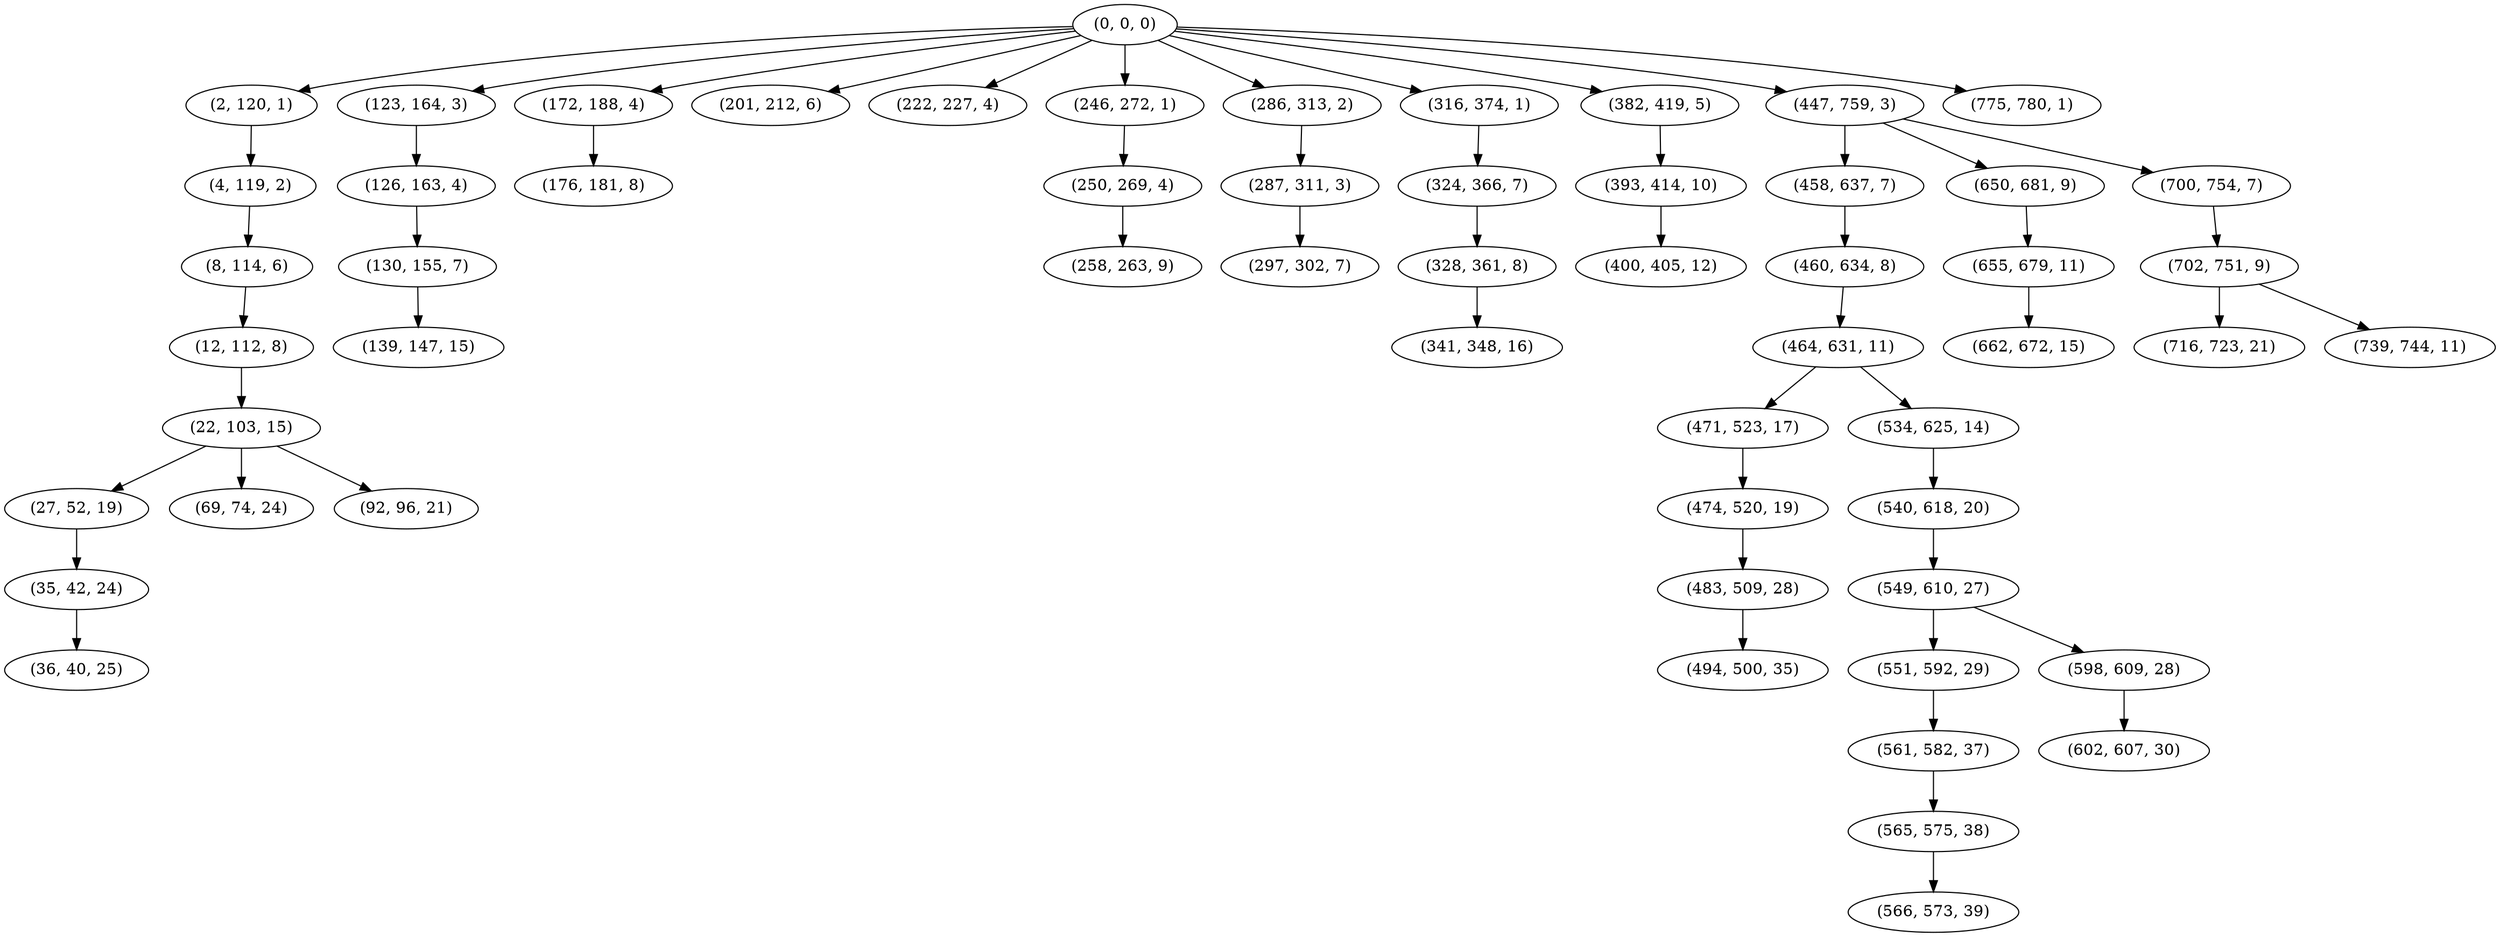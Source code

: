 digraph tree {
    "(0, 0, 0)";
    "(2, 120, 1)";
    "(4, 119, 2)";
    "(8, 114, 6)";
    "(12, 112, 8)";
    "(22, 103, 15)";
    "(27, 52, 19)";
    "(35, 42, 24)";
    "(36, 40, 25)";
    "(69, 74, 24)";
    "(92, 96, 21)";
    "(123, 164, 3)";
    "(126, 163, 4)";
    "(130, 155, 7)";
    "(139, 147, 15)";
    "(172, 188, 4)";
    "(176, 181, 8)";
    "(201, 212, 6)";
    "(222, 227, 4)";
    "(246, 272, 1)";
    "(250, 269, 4)";
    "(258, 263, 9)";
    "(286, 313, 2)";
    "(287, 311, 3)";
    "(297, 302, 7)";
    "(316, 374, 1)";
    "(324, 366, 7)";
    "(328, 361, 8)";
    "(341, 348, 16)";
    "(382, 419, 5)";
    "(393, 414, 10)";
    "(400, 405, 12)";
    "(447, 759, 3)";
    "(458, 637, 7)";
    "(460, 634, 8)";
    "(464, 631, 11)";
    "(471, 523, 17)";
    "(474, 520, 19)";
    "(483, 509, 28)";
    "(494, 500, 35)";
    "(534, 625, 14)";
    "(540, 618, 20)";
    "(549, 610, 27)";
    "(551, 592, 29)";
    "(561, 582, 37)";
    "(565, 575, 38)";
    "(566, 573, 39)";
    "(598, 609, 28)";
    "(602, 607, 30)";
    "(650, 681, 9)";
    "(655, 679, 11)";
    "(662, 672, 15)";
    "(700, 754, 7)";
    "(702, 751, 9)";
    "(716, 723, 21)";
    "(739, 744, 11)";
    "(775, 780, 1)";
    "(0, 0, 0)" -> "(2, 120, 1)";
    "(0, 0, 0)" -> "(123, 164, 3)";
    "(0, 0, 0)" -> "(172, 188, 4)";
    "(0, 0, 0)" -> "(201, 212, 6)";
    "(0, 0, 0)" -> "(222, 227, 4)";
    "(0, 0, 0)" -> "(246, 272, 1)";
    "(0, 0, 0)" -> "(286, 313, 2)";
    "(0, 0, 0)" -> "(316, 374, 1)";
    "(0, 0, 0)" -> "(382, 419, 5)";
    "(0, 0, 0)" -> "(447, 759, 3)";
    "(0, 0, 0)" -> "(775, 780, 1)";
    "(2, 120, 1)" -> "(4, 119, 2)";
    "(4, 119, 2)" -> "(8, 114, 6)";
    "(8, 114, 6)" -> "(12, 112, 8)";
    "(12, 112, 8)" -> "(22, 103, 15)";
    "(22, 103, 15)" -> "(27, 52, 19)";
    "(22, 103, 15)" -> "(69, 74, 24)";
    "(22, 103, 15)" -> "(92, 96, 21)";
    "(27, 52, 19)" -> "(35, 42, 24)";
    "(35, 42, 24)" -> "(36, 40, 25)";
    "(123, 164, 3)" -> "(126, 163, 4)";
    "(126, 163, 4)" -> "(130, 155, 7)";
    "(130, 155, 7)" -> "(139, 147, 15)";
    "(172, 188, 4)" -> "(176, 181, 8)";
    "(246, 272, 1)" -> "(250, 269, 4)";
    "(250, 269, 4)" -> "(258, 263, 9)";
    "(286, 313, 2)" -> "(287, 311, 3)";
    "(287, 311, 3)" -> "(297, 302, 7)";
    "(316, 374, 1)" -> "(324, 366, 7)";
    "(324, 366, 7)" -> "(328, 361, 8)";
    "(328, 361, 8)" -> "(341, 348, 16)";
    "(382, 419, 5)" -> "(393, 414, 10)";
    "(393, 414, 10)" -> "(400, 405, 12)";
    "(447, 759, 3)" -> "(458, 637, 7)";
    "(447, 759, 3)" -> "(650, 681, 9)";
    "(447, 759, 3)" -> "(700, 754, 7)";
    "(458, 637, 7)" -> "(460, 634, 8)";
    "(460, 634, 8)" -> "(464, 631, 11)";
    "(464, 631, 11)" -> "(471, 523, 17)";
    "(464, 631, 11)" -> "(534, 625, 14)";
    "(471, 523, 17)" -> "(474, 520, 19)";
    "(474, 520, 19)" -> "(483, 509, 28)";
    "(483, 509, 28)" -> "(494, 500, 35)";
    "(534, 625, 14)" -> "(540, 618, 20)";
    "(540, 618, 20)" -> "(549, 610, 27)";
    "(549, 610, 27)" -> "(551, 592, 29)";
    "(549, 610, 27)" -> "(598, 609, 28)";
    "(551, 592, 29)" -> "(561, 582, 37)";
    "(561, 582, 37)" -> "(565, 575, 38)";
    "(565, 575, 38)" -> "(566, 573, 39)";
    "(598, 609, 28)" -> "(602, 607, 30)";
    "(650, 681, 9)" -> "(655, 679, 11)";
    "(655, 679, 11)" -> "(662, 672, 15)";
    "(700, 754, 7)" -> "(702, 751, 9)";
    "(702, 751, 9)" -> "(716, 723, 21)";
    "(702, 751, 9)" -> "(739, 744, 11)";
}
